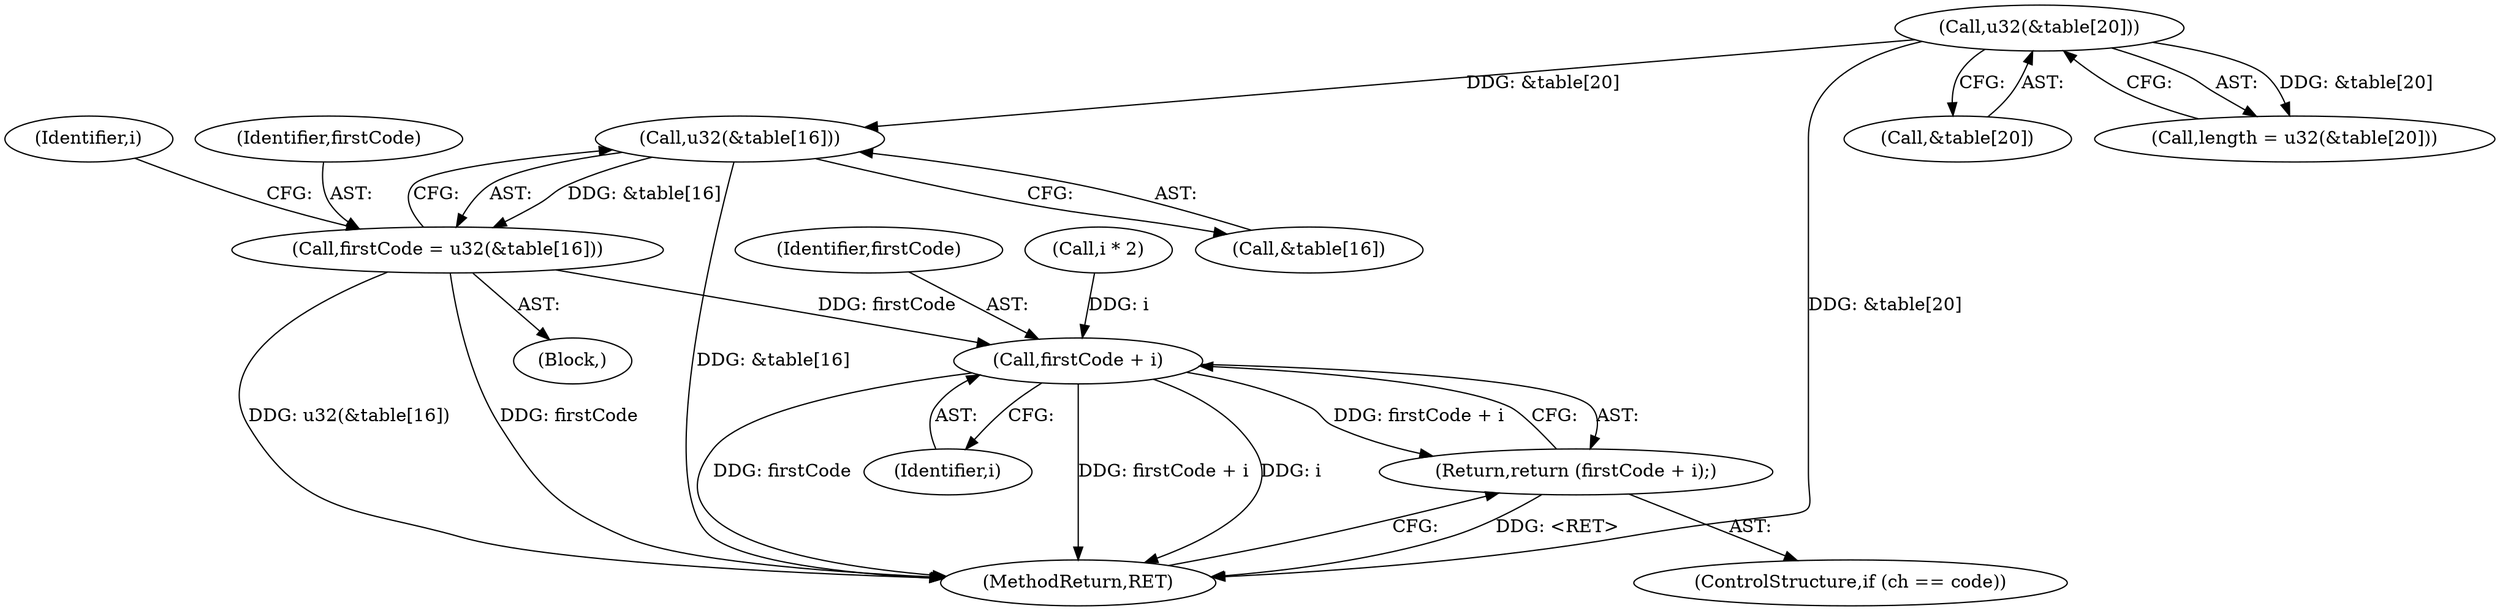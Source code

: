 digraph "0_ghostscript_961b10cdd71403072fb99401a45f3bef6ce53626@array" {
"1000751" [label="(Call,u32(&table[16]))"];
"1000743" [label="(Call,u32(&table[20]))"];
"1000749" [label="(Call,firstCode = u32(&table[16]))"];
"1000782" [label="(Call,firstCode + i)"];
"1000781" [label="(Return,return (firstCode + i);)"];
"1000750" [label="(Identifier,firstCode)"];
"1000781" [label="(Return,return (firstCode + i);)"];
"1000782" [label="(Call,firstCode + i)"];
"1000744" [label="(Call,&table[20])"];
"1000878" [label="(MethodReturn,RET)"];
"1000784" [label="(Identifier,i)"];
"1000758" [label="(Identifier,i)"];
"1000751" [label="(Call,u32(&table[16]))"];
"1000741" [label="(Call,length = u32(&table[20]))"];
"1000783" [label="(Identifier,firstCode)"];
"1000737" [label="(Block,)"];
"1000743" [label="(Call,u32(&table[20]))"];
"1000749" [label="(Call,firstCode = u32(&table[16]))"];
"1000774" [label="(Call,i * 2)"];
"1000752" [label="(Call,&table[16])"];
"1000777" [label="(ControlStructure,if (ch == code))"];
"1000751" -> "1000749"  [label="AST: "];
"1000751" -> "1000752"  [label="CFG: "];
"1000752" -> "1000751"  [label="AST: "];
"1000749" -> "1000751"  [label="CFG: "];
"1000751" -> "1000878"  [label="DDG: &table[16]"];
"1000751" -> "1000749"  [label="DDG: &table[16]"];
"1000743" -> "1000751"  [label="DDG: &table[20]"];
"1000743" -> "1000741"  [label="AST: "];
"1000743" -> "1000744"  [label="CFG: "];
"1000744" -> "1000743"  [label="AST: "];
"1000741" -> "1000743"  [label="CFG: "];
"1000743" -> "1000878"  [label="DDG: &table[20]"];
"1000743" -> "1000741"  [label="DDG: &table[20]"];
"1000749" -> "1000737"  [label="AST: "];
"1000750" -> "1000749"  [label="AST: "];
"1000758" -> "1000749"  [label="CFG: "];
"1000749" -> "1000878"  [label="DDG: u32(&table[16])"];
"1000749" -> "1000878"  [label="DDG: firstCode"];
"1000749" -> "1000782"  [label="DDG: firstCode"];
"1000782" -> "1000781"  [label="AST: "];
"1000782" -> "1000784"  [label="CFG: "];
"1000783" -> "1000782"  [label="AST: "];
"1000784" -> "1000782"  [label="AST: "];
"1000781" -> "1000782"  [label="CFG: "];
"1000782" -> "1000878"  [label="DDG: firstCode"];
"1000782" -> "1000878"  [label="DDG: firstCode + i"];
"1000782" -> "1000878"  [label="DDG: i"];
"1000782" -> "1000781"  [label="DDG: firstCode + i"];
"1000774" -> "1000782"  [label="DDG: i"];
"1000781" -> "1000777"  [label="AST: "];
"1000878" -> "1000781"  [label="CFG: "];
"1000781" -> "1000878"  [label="DDG: <RET>"];
}
